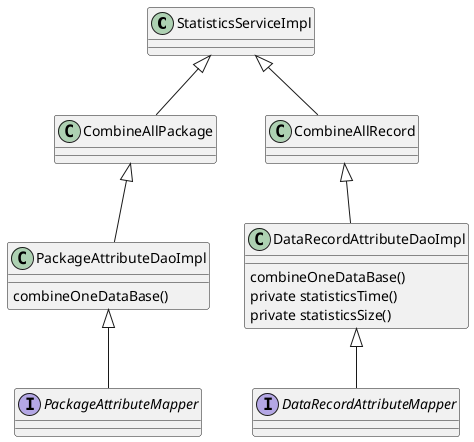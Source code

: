 @startuml


class StatisticsServiceImpl
class CombineAllPackage
class CombineAllRecord
class PackageAttributeDaoImpl{
    combineOneDataBase()
}
class DataRecordAttributeDaoImpl{
    combineOneDataBase()
    private statisticsTime()
    private statisticsSize()
}

interface PackageAttributeMapper
interface DataRecordAttributeMapper

StatisticsServiceImpl <|-- CombineAllPackage
StatisticsServiceImpl <|-- CombineAllRecord
CombineAllPackage <|-- PackageAttributeDaoImpl
CombineAllRecord <|-- DataRecordAttributeDaoImpl
PackageAttributeDaoImpl <|-- PackageAttributeMapper
DataRecordAttributeDaoImpl <|-- DataRecordAttributeMapper

@enduml